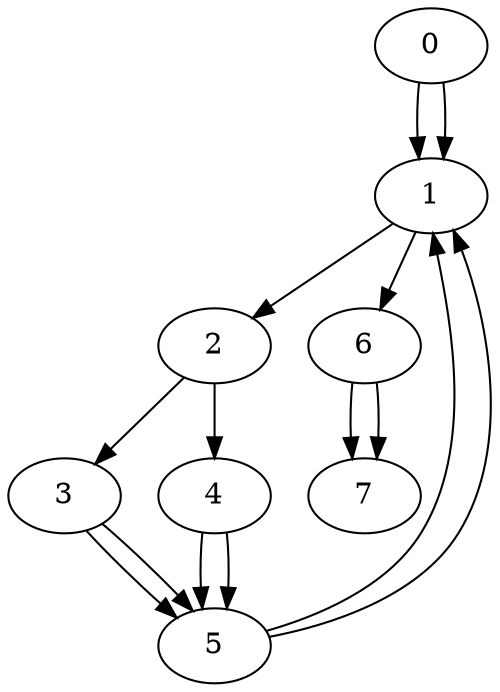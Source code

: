 digraph CFGt {
0 [label="0"];
1 [label="1"];
2 [label="2"];
3 [label="3"];
4 [label="4"];
5 [label="5"];
6 [label="6"];
0 -> 1;
0 -> 1;
1 -> 2;
1 -> 6;
2 -> 3;
2 -> 4;
3 -> 5;
3 -> 5;
4 -> 5;
4 -> 5;
5 -> 1;
5 -> 1;
6 -> 7;
6 -> 7;
}